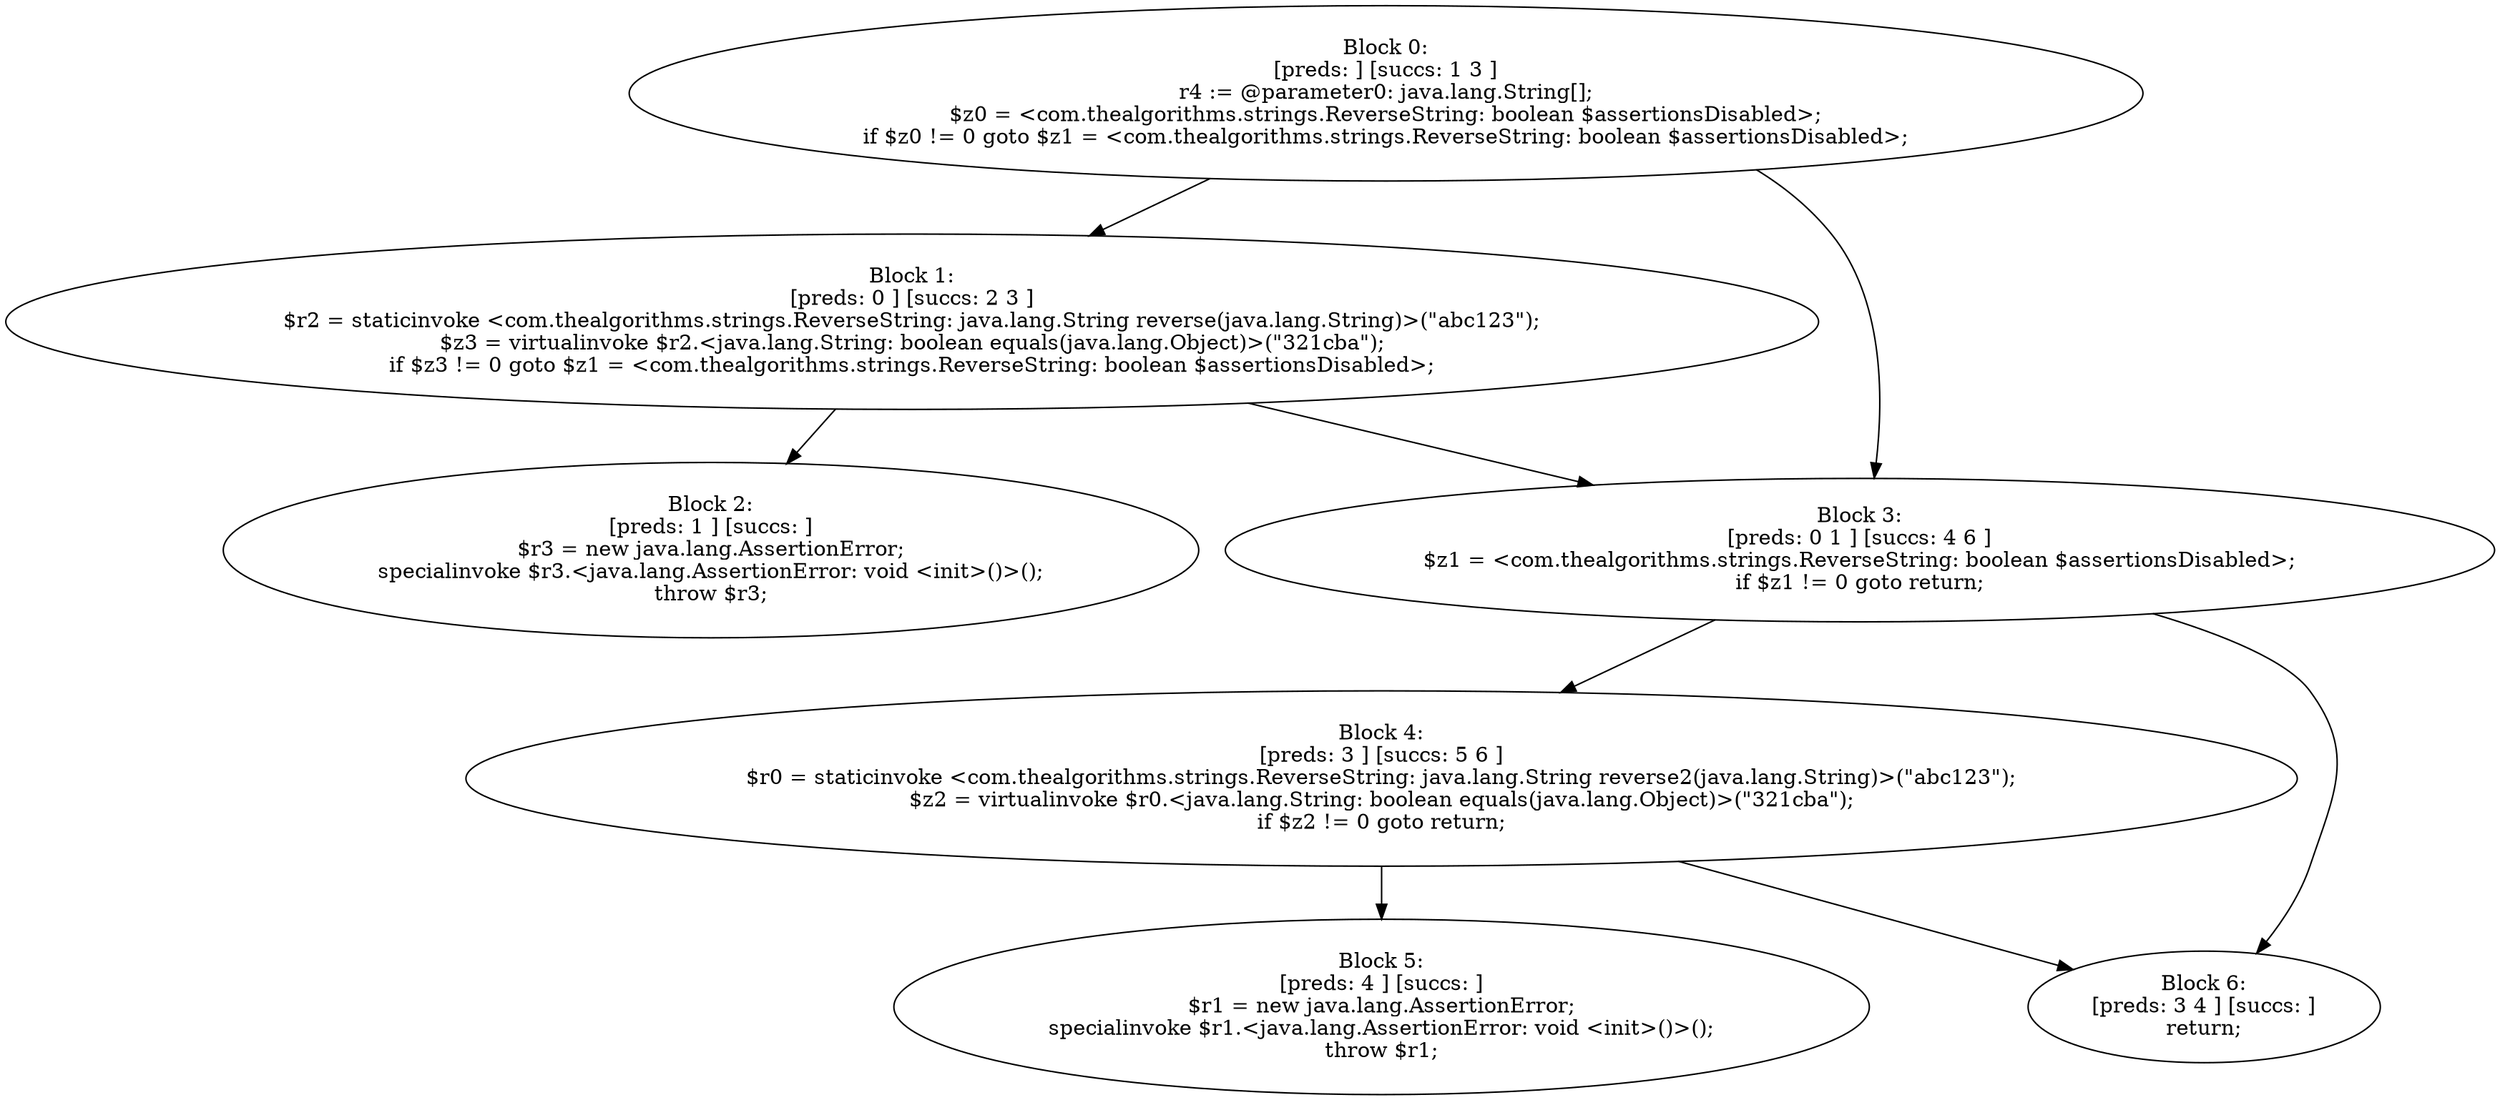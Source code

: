 digraph "unitGraph" {
    "Block 0:
[preds: ] [succs: 1 3 ]
r4 := @parameter0: java.lang.String[];
$z0 = <com.thealgorithms.strings.ReverseString: boolean $assertionsDisabled>;
if $z0 != 0 goto $z1 = <com.thealgorithms.strings.ReverseString: boolean $assertionsDisabled>;
"
    "Block 1:
[preds: 0 ] [succs: 2 3 ]
$r2 = staticinvoke <com.thealgorithms.strings.ReverseString: java.lang.String reverse(java.lang.String)>(\"abc123\");
$z3 = virtualinvoke $r2.<java.lang.String: boolean equals(java.lang.Object)>(\"321cba\");
if $z3 != 0 goto $z1 = <com.thealgorithms.strings.ReverseString: boolean $assertionsDisabled>;
"
    "Block 2:
[preds: 1 ] [succs: ]
$r3 = new java.lang.AssertionError;
specialinvoke $r3.<java.lang.AssertionError: void <init>()>();
throw $r3;
"
    "Block 3:
[preds: 0 1 ] [succs: 4 6 ]
$z1 = <com.thealgorithms.strings.ReverseString: boolean $assertionsDisabled>;
if $z1 != 0 goto return;
"
    "Block 4:
[preds: 3 ] [succs: 5 6 ]
$r0 = staticinvoke <com.thealgorithms.strings.ReverseString: java.lang.String reverse2(java.lang.String)>(\"abc123\");
$z2 = virtualinvoke $r0.<java.lang.String: boolean equals(java.lang.Object)>(\"321cba\");
if $z2 != 0 goto return;
"
    "Block 5:
[preds: 4 ] [succs: ]
$r1 = new java.lang.AssertionError;
specialinvoke $r1.<java.lang.AssertionError: void <init>()>();
throw $r1;
"
    "Block 6:
[preds: 3 4 ] [succs: ]
return;
"
    "Block 0:
[preds: ] [succs: 1 3 ]
r4 := @parameter0: java.lang.String[];
$z0 = <com.thealgorithms.strings.ReverseString: boolean $assertionsDisabled>;
if $z0 != 0 goto $z1 = <com.thealgorithms.strings.ReverseString: boolean $assertionsDisabled>;
"->"Block 1:
[preds: 0 ] [succs: 2 3 ]
$r2 = staticinvoke <com.thealgorithms.strings.ReverseString: java.lang.String reverse(java.lang.String)>(\"abc123\");
$z3 = virtualinvoke $r2.<java.lang.String: boolean equals(java.lang.Object)>(\"321cba\");
if $z3 != 0 goto $z1 = <com.thealgorithms.strings.ReverseString: boolean $assertionsDisabled>;
";
    "Block 0:
[preds: ] [succs: 1 3 ]
r4 := @parameter0: java.lang.String[];
$z0 = <com.thealgorithms.strings.ReverseString: boolean $assertionsDisabled>;
if $z0 != 0 goto $z1 = <com.thealgorithms.strings.ReverseString: boolean $assertionsDisabled>;
"->"Block 3:
[preds: 0 1 ] [succs: 4 6 ]
$z1 = <com.thealgorithms.strings.ReverseString: boolean $assertionsDisabled>;
if $z1 != 0 goto return;
";
    "Block 1:
[preds: 0 ] [succs: 2 3 ]
$r2 = staticinvoke <com.thealgorithms.strings.ReverseString: java.lang.String reverse(java.lang.String)>(\"abc123\");
$z3 = virtualinvoke $r2.<java.lang.String: boolean equals(java.lang.Object)>(\"321cba\");
if $z3 != 0 goto $z1 = <com.thealgorithms.strings.ReverseString: boolean $assertionsDisabled>;
"->"Block 2:
[preds: 1 ] [succs: ]
$r3 = new java.lang.AssertionError;
specialinvoke $r3.<java.lang.AssertionError: void <init>()>();
throw $r3;
";
    "Block 1:
[preds: 0 ] [succs: 2 3 ]
$r2 = staticinvoke <com.thealgorithms.strings.ReverseString: java.lang.String reverse(java.lang.String)>(\"abc123\");
$z3 = virtualinvoke $r2.<java.lang.String: boolean equals(java.lang.Object)>(\"321cba\");
if $z3 != 0 goto $z1 = <com.thealgorithms.strings.ReverseString: boolean $assertionsDisabled>;
"->"Block 3:
[preds: 0 1 ] [succs: 4 6 ]
$z1 = <com.thealgorithms.strings.ReverseString: boolean $assertionsDisabled>;
if $z1 != 0 goto return;
";
    "Block 3:
[preds: 0 1 ] [succs: 4 6 ]
$z1 = <com.thealgorithms.strings.ReverseString: boolean $assertionsDisabled>;
if $z1 != 0 goto return;
"->"Block 4:
[preds: 3 ] [succs: 5 6 ]
$r0 = staticinvoke <com.thealgorithms.strings.ReverseString: java.lang.String reverse2(java.lang.String)>(\"abc123\");
$z2 = virtualinvoke $r0.<java.lang.String: boolean equals(java.lang.Object)>(\"321cba\");
if $z2 != 0 goto return;
";
    "Block 3:
[preds: 0 1 ] [succs: 4 6 ]
$z1 = <com.thealgorithms.strings.ReverseString: boolean $assertionsDisabled>;
if $z1 != 0 goto return;
"->"Block 6:
[preds: 3 4 ] [succs: ]
return;
";
    "Block 4:
[preds: 3 ] [succs: 5 6 ]
$r0 = staticinvoke <com.thealgorithms.strings.ReverseString: java.lang.String reverse2(java.lang.String)>(\"abc123\");
$z2 = virtualinvoke $r0.<java.lang.String: boolean equals(java.lang.Object)>(\"321cba\");
if $z2 != 0 goto return;
"->"Block 5:
[preds: 4 ] [succs: ]
$r1 = new java.lang.AssertionError;
specialinvoke $r1.<java.lang.AssertionError: void <init>()>();
throw $r1;
";
    "Block 4:
[preds: 3 ] [succs: 5 6 ]
$r0 = staticinvoke <com.thealgorithms.strings.ReverseString: java.lang.String reverse2(java.lang.String)>(\"abc123\");
$z2 = virtualinvoke $r0.<java.lang.String: boolean equals(java.lang.Object)>(\"321cba\");
if $z2 != 0 goto return;
"->"Block 6:
[preds: 3 4 ] [succs: ]
return;
";
}
